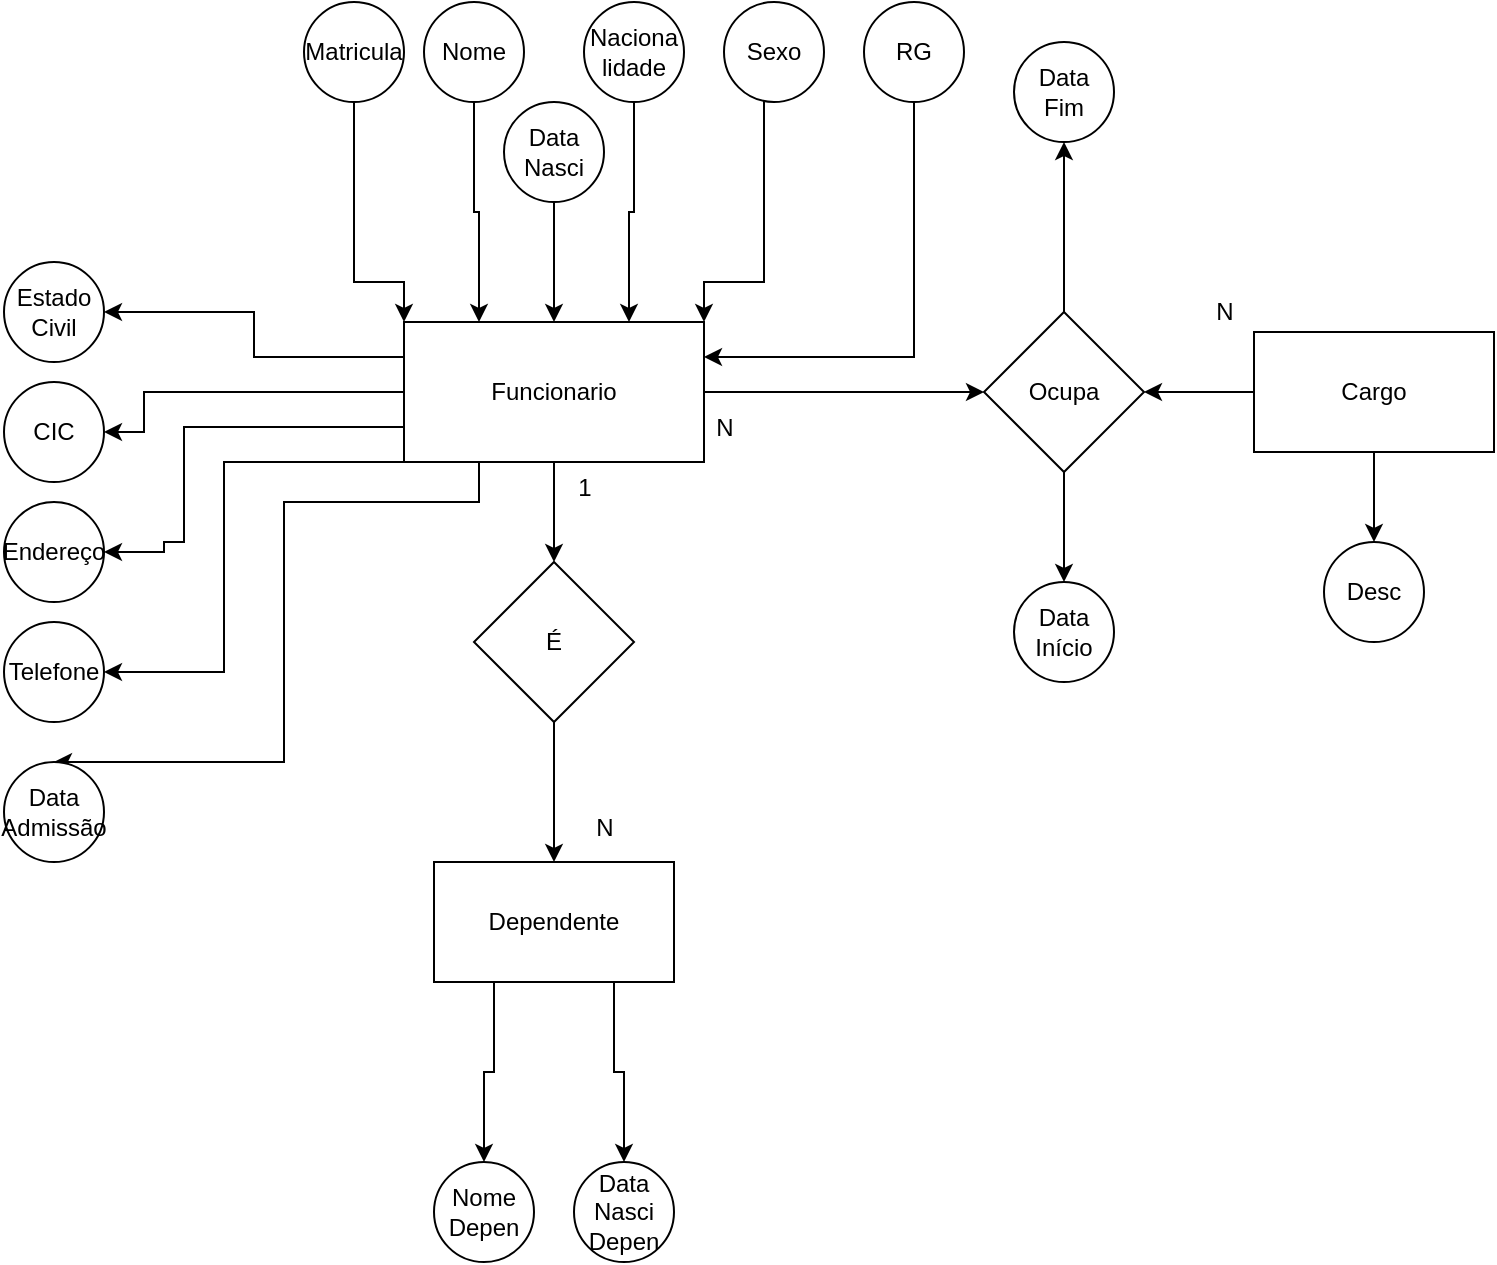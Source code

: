 <mxfile version="24.2.5" type="github">
  <diagram id="R2lEEEUBdFMjLlhIrx00" name="Page-1">
    <mxGraphModel dx="1901" dy="846" grid="1" gridSize="10" guides="1" tooltips="1" connect="1" arrows="1" fold="1" page="1" pageScale="1" pageWidth="850" pageHeight="1100" math="0" shadow="0" extFonts="Permanent Marker^https://fonts.googleapis.com/css?family=Permanent+Marker">
      <root>
        <mxCell id="0" />
        <mxCell id="1" parent="0" />
        <mxCell id="o3p9_bI5ISa1uobTqOzB-19" style="edgeStyle=orthogonalEdgeStyle;rounded=0;orthogonalLoop=1;jettySize=auto;html=1;exitX=0;exitY=0.25;exitDx=0;exitDy=0;entryX=1;entryY=0.5;entryDx=0;entryDy=0;" parent="1" source="o3p9_bI5ISa1uobTqOzB-1" target="o3p9_bI5ISa1uobTqOzB-18" edge="1">
          <mxGeometry relative="1" as="geometry" />
        </mxCell>
        <mxCell id="o3p9_bI5ISa1uobTqOzB-22" style="edgeStyle=orthogonalEdgeStyle;rounded=0;orthogonalLoop=1;jettySize=auto;html=1;exitX=0;exitY=0.5;exitDx=0;exitDy=0;entryX=1;entryY=0.5;entryDx=0;entryDy=0;" parent="1" source="o3p9_bI5ISa1uobTqOzB-1" target="o3p9_bI5ISa1uobTqOzB-23" edge="1">
          <mxGeometry relative="1" as="geometry">
            <mxPoint x="-10" y="580" as="targetPoint" />
            <Array as="points">
              <mxPoint x="-40" y="525" />
              <mxPoint x="-40" y="545" />
            </Array>
          </mxGeometry>
        </mxCell>
        <mxCell id="o3p9_bI5ISa1uobTqOzB-24" style="edgeStyle=orthogonalEdgeStyle;rounded=0;orthogonalLoop=1;jettySize=auto;html=1;exitX=0;exitY=0.75;exitDx=0;exitDy=0;entryX=1;entryY=0.5;entryDx=0;entryDy=0;" parent="1" source="o3p9_bI5ISa1uobTqOzB-1" target="o3p9_bI5ISa1uobTqOzB-25" edge="1">
          <mxGeometry relative="1" as="geometry">
            <mxPoint x="30" y="630" as="targetPoint" />
            <Array as="points">
              <mxPoint x="-20" y="543" />
              <mxPoint x="-20" y="600" />
              <mxPoint x="-30" y="600" />
              <mxPoint x="-30" y="605" />
            </Array>
          </mxGeometry>
        </mxCell>
        <mxCell id="o3p9_bI5ISa1uobTqOzB-38" style="edgeStyle=orthogonalEdgeStyle;rounded=0;orthogonalLoop=1;jettySize=auto;html=1;exitX=1;exitY=0.5;exitDx=0;exitDy=0;entryX=0;entryY=0.5;entryDx=0;entryDy=0;" parent="1" source="o3p9_bI5ISa1uobTqOzB-1" target="o3p9_bI5ISa1uobTqOzB-37" edge="1">
          <mxGeometry relative="1" as="geometry" />
        </mxCell>
        <mxCell id="o3p9_bI5ISa1uobTqOzB-41" style="edgeStyle=orthogonalEdgeStyle;rounded=0;orthogonalLoop=1;jettySize=auto;html=1;exitX=0;exitY=1;exitDx=0;exitDy=0;entryX=1;entryY=0.5;entryDx=0;entryDy=0;" parent="1" source="o3p9_bI5ISa1uobTqOzB-1" target="o3p9_bI5ISa1uobTqOzB-42" edge="1">
          <mxGeometry relative="1" as="geometry">
            <mxPoint x="-40" y="690" as="targetPoint" />
            <Array as="points">
              <mxPoint y="560" />
              <mxPoint y="665" />
            </Array>
          </mxGeometry>
        </mxCell>
        <mxCell id="o3p9_bI5ISa1uobTqOzB-43" style="edgeStyle=orthogonalEdgeStyle;rounded=0;orthogonalLoop=1;jettySize=auto;html=1;exitX=0.25;exitY=1;exitDx=0;exitDy=0;entryX=0.5;entryY=0;entryDx=0;entryDy=0;" parent="1" source="o3p9_bI5ISa1uobTqOzB-1" target="o3p9_bI5ISa1uobTqOzB-44" edge="1">
          <mxGeometry relative="1" as="geometry">
            <mxPoint x="40" y="640" as="targetPoint" />
            <Array as="points">
              <mxPoint x="128" y="580" />
              <mxPoint x="30" y="580" />
              <mxPoint x="30" y="710" />
            </Array>
          </mxGeometry>
        </mxCell>
        <mxCell id="o3p9_bI5ISa1uobTqOzB-54" style="edgeStyle=orthogonalEdgeStyle;rounded=0;orthogonalLoop=1;jettySize=auto;html=1;exitX=0.5;exitY=1;exitDx=0;exitDy=0;entryX=0.5;entryY=0;entryDx=0;entryDy=0;" parent="1" source="o3p9_bI5ISa1uobTqOzB-1" target="o3p9_bI5ISa1uobTqOzB-53" edge="1">
          <mxGeometry relative="1" as="geometry" />
        </mxCell>
        <mxCell id="o3p9_bI5ISa1uobTqOzB-1" value="Funcionario" style="rounded=0;whiteSpace=wrap;html=1;" parent="1" vertex="1">
          <mxGeometry x="90" y="490" width="150" height="70" as="geometry" />
        </mxCell>
        <mxCell id="o3p9_bI5ISa1uobTqOzB-36" style="edgeStyle=orthogonalEdgeStyle;rounded=0;orthogonalLoop=1;jettySize=auto;html=1;exitX=0.5;exitY=1;exitDx=0;exitDy=0;entryX=0;entryY=0;entryDx=0;entryDy=0;" parent="1" source="o3p9_bI5ISa1uobTqOzB-2" target="o3p9_bI5ISa1uobTqOzB-1" edge="1">
          <mxGeometry relative="1" as="geometry">
            <Array as="points">
              <mxPoint x="65" y="470" />
              <mxPoint x="90" y="470" />
            </Array>
          </mxGeometry>
        </mxCell>
        <mxCell id="o3p9_bI5ISa1uobTqOzB-2" value="Matricula" style="ellipse;whiteSpace=wrap;html=1;aspect=fixed;" parent="1" vertex="1">
          <mxGeometry x="40" y="330" width="50" height="50" as="geometry" />
        </mxCell>
        <mxCell id="o3p9_bI5ISa1uobTqOzB-7" style="edgeStyle=orthogonalEdgeStyle;rounded=0;orthogonalLoop=1;jettySize=auto;html=1;exitX=0.5;exitY=1;exitDx=0;exitDy=0;entryX=0.25;entryY=0;entryDx=0;entryDy=0;" parent="1" source="o3p9_bI5ISa1uobTqOzB-6" target="o3p9_bI5ISa1uobTqOzB-1" edge="1">
          <mxGeometry relative="1" as="geometry" />
        </mxCell>
        <mxCell id="o3p9_bI5ISa1uobTqOzB-6" value="Nome" style="ellipse;whiteSpace=wrap;html=1;aspect=fixed;" parent="1" vertex="1">
          <mxGeometry x="100" y="330" width="50" height="50" as="geometry" />
        </mxCell>
        <mxCell id="o3p9_bI5ISa1uobTqOzB-9" style="edgeStyle=orthogonalEdgeStyle;rounded=0;orthogonalLoop=1;jettySize=auto;html=1;exitX=0.5;exitY=1;exitDx=0;exitDy=0;entryX=0.5;entryY=0;entryDx=0;entryDy=0;" parent="1" source="o3p9_bI5ISa1uobTqOzB-8" target="o3p9_bI5ISa1uobTqOzB-1" edge="1">
          <mxGeometry relative="1" as="geometry" />
        </mxCell>
        <mxCell id="o3p9_bI5ISa1uobTqOzB-8" value="Data&lt;br&gt;Nasci" style="ellipse;whiteSpace=wrap;html=1;aspect=fixed;" parent="1" vertex="1">
          <mxGeometry x="140" y="380" width="50" height="50" as="geometry" />
        </mxCell>
        <mxCell id="o3p9_bI5ISa1uobTqOzB-13" style="edgeStyle=orthogonalEdgeStyle;rounded=0;orthogonalLoop=1;jettySize=auto;html=1;exitX=0.5;exitY=1;exitDx=0;exitDy=0;entryX=0.75;entryY=0;entryDx=0;entryDy=0;" parent="1" source="o3p9_bI5ISa1uobTqOzB-12" target="o3p9_bI5ISa1uobTqOzB-1" edge="1">
          <mxGeometry relative="1" as="geometry" />
        </mxCell>
        <mxCell id="o3p9_bI5ISa1uobTqOzB-12" value="Naciona&lt;br&gt;lidade" style="ellipse;whiteSpace=wrap;html=1;aspect=fixed;" parent="1" vertex="1">
          <mxGeometry x="180" y="330" width="50" height="50" as="geometry" />
        </mxCell>
        <mxCell id="o3p9_bI5ISa1uobTqOzB-17" style="edgeStyle=orthogonalEdgeStyle;rounded=0;orthogonalLoop=1;jettySize=auto;html=1;exitX=0;exitY=0.5;exitDx=0;exitDy=0;entryX=1;entryY=0;entryDx=0;entryDy=0;" parent="1" source="o3p9_bI5ISa1uobTqOzB-16" target="o3p9_bI5ISa1uobTqOzB-1" edge="1">
          <mxGeometry relative="1" as="geometry">
            <Array as="points">
              <mxPoint x="270" y="470" />
              <mxPoint x="240" y="470" />
            </Array>
          </mxGeometry>
        </mxCell>
        <mxCell id="o3p9_bI5ISa1uobTqOzB-16" value="Sexo" style="ellipse;whiteSpace=wrap;html=1;aspect=fixed;" parent="1" vertex="1">
          <mxGeometry x="250" y="330" width="50" height="50" as="geometry" />
        </mxCell>
        <mxCell id="o3p9_bI5ISa1uobTqOzB-18" value="Estado&lt;br&gt;Civil" style="ellipse;whiteSpace=wrap;html=1;aspect=fixed;" parent="1" vertex="1">
          <mxGeometry x="-110" y="460" width="50" height="50" as="geometry" />
        </mxCell>
        <mxCell id="o3p9_bI5ISa1uobTqOzB-21" style="edgeStyle=orthogonalEdgeStyle;rounded=0;orthogonalLoop=1;jettySize=auto;html=1;entryX=1;entryY=0.25;entryDx=0;entryDy=0;exitX=0.5;exitY=1;exitDx=0;exitDy=0;" parent="1" source="o3p9_bI5ISa1uobTqOzB-20" target="o3p9_bI5ISa1uobTqOzB-1" edge="1">
          <mxGeometry relative="1" as="geometry">
            <Array as="points">
              <mxPoint x="345" y="508" />
            </Array>
          </mxGeometry>
        </mxCell>
        <mxCell id="o3p9_bI5ISa1uobTqOzB-20" value="RG" style="ellipse;whiteSpace=wrap;html=1;aspect=fixed;" parent="1" vertex="1">
          <mxGeometry x="320" y="330" width="50" height="50" as="geometry" />
        </mxCell>
        <mxCell id="o3p9_bI5ISa1uobTqOzB-23" value="CIC" style="ellipse;whiteSpace=wrap;html=1;aspect=fixed;" parent="1" vertex="1">
          <mxGeometry x="-110" y="520" width="50" height="50" as="geometry" />
        </mxCell>
        <mxCell id="o3p9_bI5ISa1uobTqOzB-25" value="Endereço" style="ellipse;whiteSpace=wrap;html=1;aspect=fixed;" parent="1" vertex="1">
          <mxGeometry x="-110" y="580" width="50" height="50" as="geometry" />
        </mxCell>
        <mxCell id="o3p9_bI5ISa1uobTqOzB-31" value="" style="edgeStyle=orthogonalEdgeStyle;rounded=0;orthogonalLoop=1;jettySize=auto;html=1;" parent="1" source="o3p9_bI5ISa1uobTqOzB-28" target="o3p9_bI5ISa1uobTqOzB-30" edge="1">
          <mxGeometry relative="1" as="geometry" />
        </mxCell>
        <mxCell id="o3p9_bI5ISa1uobTqOzB-39" style="edgeStyle=orthogonalEdgeStyle;rounded=0;orthogonalLoop=1;jettySize=auto;html=1;exitX=0;exitY=0.5;exitDx=0;exitDy=0;entryX=1;entryY=0.5;entryDx=0;entryDy=0;" parent="1" source="o3p9_bI5ISa1uobTqOzB-28" target="o3p9_bI5ISa1uobTqOzB-37" edge="1">
          <mxGeometry relative="1" as="geometry" />
        </mxCell>
        <mxCell id="o3p9_bI5ISa1uobTqOzB-28" value="Cargo" style="rounded=0;whiteSpace=wrap;html=1;" parent="1" vertex="1">
          <mxGeometry x="515" y="495" width="120" height="60" as="geometry" />
        </mxCell>
        <mxCell id="o3p9_bI5ISa1uobTqOzB-29" value="N" style="text;html=1;align=center;verticalAlign=middle;resizable=0;points=[];autosize=1;strokeColor=none;fillColor=none;" parent="1" vertex="1">
          <mxGeometry x="485" y="470" width="30" height="30" as="geometry" />
        </mxCell>
        <mxCell id="o3p9_bI5ISa1uobTqOzB-30" value="Desc" style="ellipse;whiteSpace=wrap;html=1;rounded=0;" parent="1" vertex="1">
          <mxGeometry x="550" y="600" width="50" height="50" as="geometry" />
        </mxCell>
        <mxCell id="o3p9_bI5ISa1uobTqOzB-58" value="" style="edgeStyle=orthogonalEdgeStyle;rounded=0;orthogonalLoop=1;jettySize=auto;html=1;entryX=0.5;entryY=0;entryDx=0;entryDy=0;" parent="1" source="o3p9_bI5ISa1uobTqOzB-37" target="o3p9_bI5ISa1uobTqOzB-59" edge="1">
          <mxGeometry relative="1" as="geometry">
            <mxPoint x="405" y="670" as="targetPoint" />
          </mxGeometry>
        </mxCell>
        <mxCell id="o3p9_bI5ISa1uobTqOzB-61" value="" style="edgeStyle=orthogonalEdgeStyle;rounded=0;orthogonalLoop=1;jettySize=auto;html=1;entryX=0.5;entryY=1;entryDx=0;entryDy=0;" parent="1" source="o3p9_bI5ISa1uobTqOzB-37" target="o3p9_bI5ISa1uobTqOzB-63" edge="1">
          <mxGeometry relative="1" as="geometry">
            <mxPoint x="410" y="405" as="targetPoint" />
          </mxGeometry>
        </mxCell>
        <mxCell id="o3p9_bI5ISa1uobTqOzB-37" value="Ocupa" style="rhombus;whiteSpace=wrap;html=1;" parent="1" vertex="1">
          <mxGeometry x="380" y="485" width="80" height="80" as="geometry" />
        </mxCell>
        <mxCell id="o3p9_bI5ISa1uobTqOzB-42" value="Telefone" style="ellipse;whiteSpace=wrap;html=1;aspect=fixed;" parent="1" vertex="1">
          <mxGeometry x="-110" y="640" width="50" height="50" as="geometry" />
        </mxCell>
        <mxCell id="o3p9_bI5ISa1uobTqOzB-44" value="Data&lt;br&gt;Admissão" style="ellipse;whiteSpace=wrap;html=1;aspect=fixed;" parent="1" vertex="1">
          <mxGeometry x="-110" y="710" width="50" height="50" as="geometry" />
        </mxCell>
        <mxCell id="o3p9_bI5ISa1uobTqOzB-48" style="edgeStyle=orthogonalEdgeStyle;rounded=0;orthogonalLoop=1;jettySize=auto;html=1;exitX=0.25;exitY=1;exitDx=0;exitDy=0;entryX=0.5;entryY=0;entryDx=0;entryDy=0;" parent="1" source="o3p9_bI5ISa1uobTqOzB-45" target="o3p9_bI5ISa1uobTqOzB-47" edge="1">
          <mxGeometry relative="1" as="geometry" />
        </mxCell>
        <mxCell id="o3p9_bI5ISa1uobTqOzB-52" style="edgeStyle=orthogonalEdgeStyle;rounded=0;orthogonalLoop=1;jettySize=auto;html=1;exitX=0.75;exitY=1;exitDx=0;exitDy=0;" parent="1" source="o3p9_bI5ISa1uobTqOzB-45" target="o3p9_bI5ISa1uobTqOzB-50" edge="1">
          <mxGeometry relative="1" as="geometry" />
        </mxCell>
        <mxCell id="o3p9_bI5ISa1uobTqOzB-45" value="Dependente" style="rounded=0;whiteSpace=wrap;html=1;" parent="1" vertex="1">
          <mxGeometry x="105" y="760" width="120" height="60" as="geometry" />
        </mxCell>
        <mxCell id="o3p9_bI5ISa1uobTqOzB-47" value="Nome&lt;br&gt;Depen" style="ellipse;whiteSpace=wrap;html=1;aspect=fixed;" parent="1" vertex="1">
          <mxGeometry x="105" y="910" width="50" height="50" as="geometry" />
        </mxCell>
        <mxCell id="o3p9_bI5ISa1uobTqOzB-50" value="Data&lt;br&gt;Nasci&lt;br&gt;Depen" style="ellipse;whiteSpace=wrap;html=1;aspect=fixed;" parent="1" vertex="1">
          <mxGeometry x="175" y="910" width="50" height="50" as="geometry" />
        </mxCell>
        <mxCell id="o3p9_bI5ISa1uobTqOzB-55" style="edgeStyle=orthogonalEdgeStyle;rounded=0;orthogonalLoop=1;jettySize=auto;html=1;exitX=0.5;exitY=1;exitDx=0;exitDy=0;" parent="1" source="o3p9_bI5ISa1uobTqOzB-53" target="o3p9_bI5ISa1uobTqOzB-45" edge="1">
          <mxGeometry relative="1" as="geometry" />
        </mxCell>
        <mxCell id="o3p9_bI5ISa1uobTqOzB-53" value="É" style="rhombus;whiteSpace=wrap;html=1;" parent="1" vertex="1">
          <mxGeometry x="125" y="610" width="80" height="80" as="geometry" />
        </mxCell>
        <mxCell id="o3p9_bI5ISa1uobTqOzB-59" value="Data&lt;div&gt;Início&lt;/div&gt;" style="ellipse;whiteSpace=wrap;html=1;aspect=fixed;" parent="1" vertex="1">
          <mxGeometry x="395" y="620" width="50" height="50" as="geometry" />
        </mxCell>
        <mxCell id="o3p9_bI5ISa1uobTqOzB-63" value="Data&lt;div&gt;Fim&lt;/div&gt;" style="ellipse;whiteSpace=wrap;html=1;aspect=fixed;" parent="1" vertex="1">
          <mxGeometry x="395" y="350" width="50" height="50" as="geometry" />
        </mxCell>
        <mxCell id="_zEblbT5sQedVP0gi38r-1" value="N" style="text;html=1;align=center;verticalAlign=middle;resizable=0;points=[];autosize=1;strokeColor=none;fillColor=none;" vertex="1" parent="1">
          <mxGeometry x="235" y="528" width="30" height="30" as="geometry" />
        </mxCell>
        <mxCell id="_zEblbT5sQedVP0gi38r-2" value="1" style="text;html=1;align=center;verticalAlign=middle;resizable=0;points=[];autosize=1;strokeColor=none;fillColor=none;" vertex="1" parent="1">
          <mxGeometry x="165" y="558" width="30" height="30" as="geometry" />
        </mxCell>
        <mxCell id="_zEblbT5sQedVP0gi38r-3" value="N" style="text;html=1;align=center;verticalAlign=middle;resizable=0;points=[];autosize=1;strokeColor=none;fillColor=none;" vertex="1" parent="1">
          <mxGeometry x="175" y="728" width="30" height="30" as="geometry" />
        </mxCell>
      </root>
    </mxGraphModel>
  </diagram>
</mxfile>
